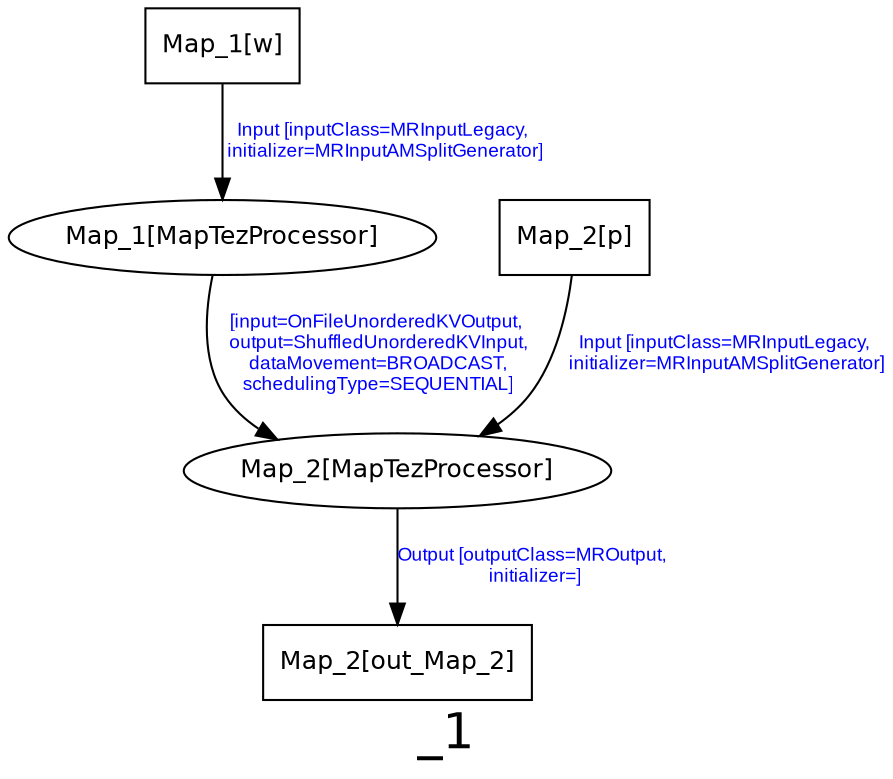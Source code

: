digraph _1 {
graph [ label="_1", fontsize=24, fontname=Helvetica];
node [fontsize=12, fontname=Helvetica];
edge [fontsize=9, fontcolor=blue, fontname=Arial];
"_1.Map_2" [ label = "Map_2[MapTezProcessor]" ];
"_1.Map_2" -> "_1.Map_2_out_Map_2" [ label = "Output [outputClass=MROutput,\n initializer=]" ];
"_1.Map_1" [ label = "Map_1[MapTezProcessor]" ];
"_1.Map_1" -> "_1.Map_2" [ label = "[input=OnFileUnorderedKVOutput,\n output=ShuffledUnorderedKVInput,\n dataMovement=BROADCAST,\n schedulingType=SEQUENTIAL]" ];
"_1.Map_2_out_Map_2" [ label = "Map_2[out_Map_2]", shape = "box" ];
"_1.Map_1_w" [ label = "Map_1[w]", shape = "box" ];
"_1.Map_1_w" -> "_1.Map_1" [ label = "Input [inputClass=MRInputLegacy,\n initializer=MRInputAMSplitGenerator]" ];
"_1.Map_2_p" [ label = "Map_2[p]", shape = "box" ];
"_1.Map_2_p" -> "_1.Map_2" [ label = "Input [inputClass=MRInputLegacy,\n initializer=MRInputAMSplitGenerator]" ];
}
